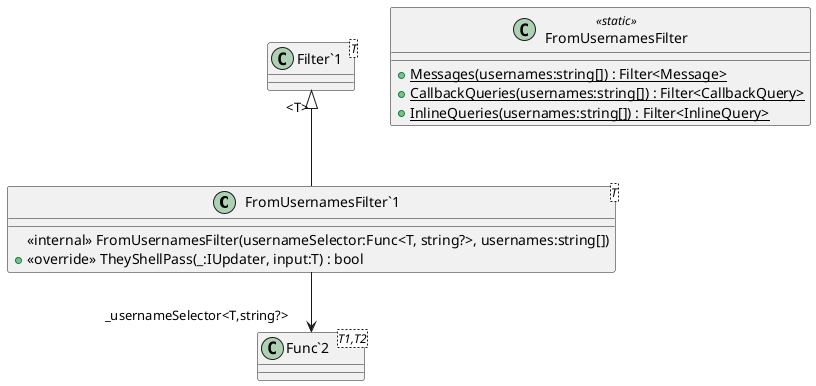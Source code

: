 @startuml
class "FromUsernamesFilter`1"<T> {
    <<internal>> FromUsernamesFilter(usernameSelector:Func<T, string?>, usernames:string[])
    + <<override>> TheyShellPass(_:IUpdater, input:T) : bool
}
class FromUsernamesFilter <<static>> {
    + {static} Messages(usernames:string[]) : Filter<Message>
    + {static} CallbackQueries(usernames:string[]) : Filter<CallbackQuery>
    + {static} InlineQueries(usernames:string[]) : Filter<InlineQuery>
}
class "Filter`1"<T> {
}
class "Func`2"<T1,T2> {
}
"Filter`1" "<T>" <|-- "FromUsernamesFilter`1"
"FromUsernamesFilter`1" --> "_usernameSelector<T,string?>" "Func`2"
@enduml
